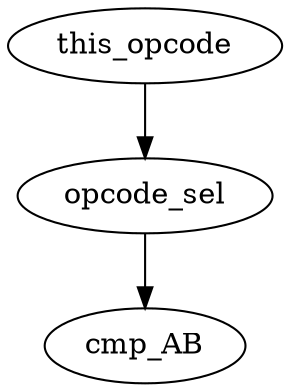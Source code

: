 strict digraph "" {
	opcode_sel	 [complexity=2,
		importance=0.0828631009675,
		rank=0.0414315504837];
	cmp_AB	 [complexity=0,
		importance=0.0361096921875,
		rank=0.0];
	opcode_sel -> cmp_AB;
	this_opcode	 [complexity=3,
		importance=1.3955690476,
		rank=0.465189682533];
	this_opcode -> opcode_sel;
}

